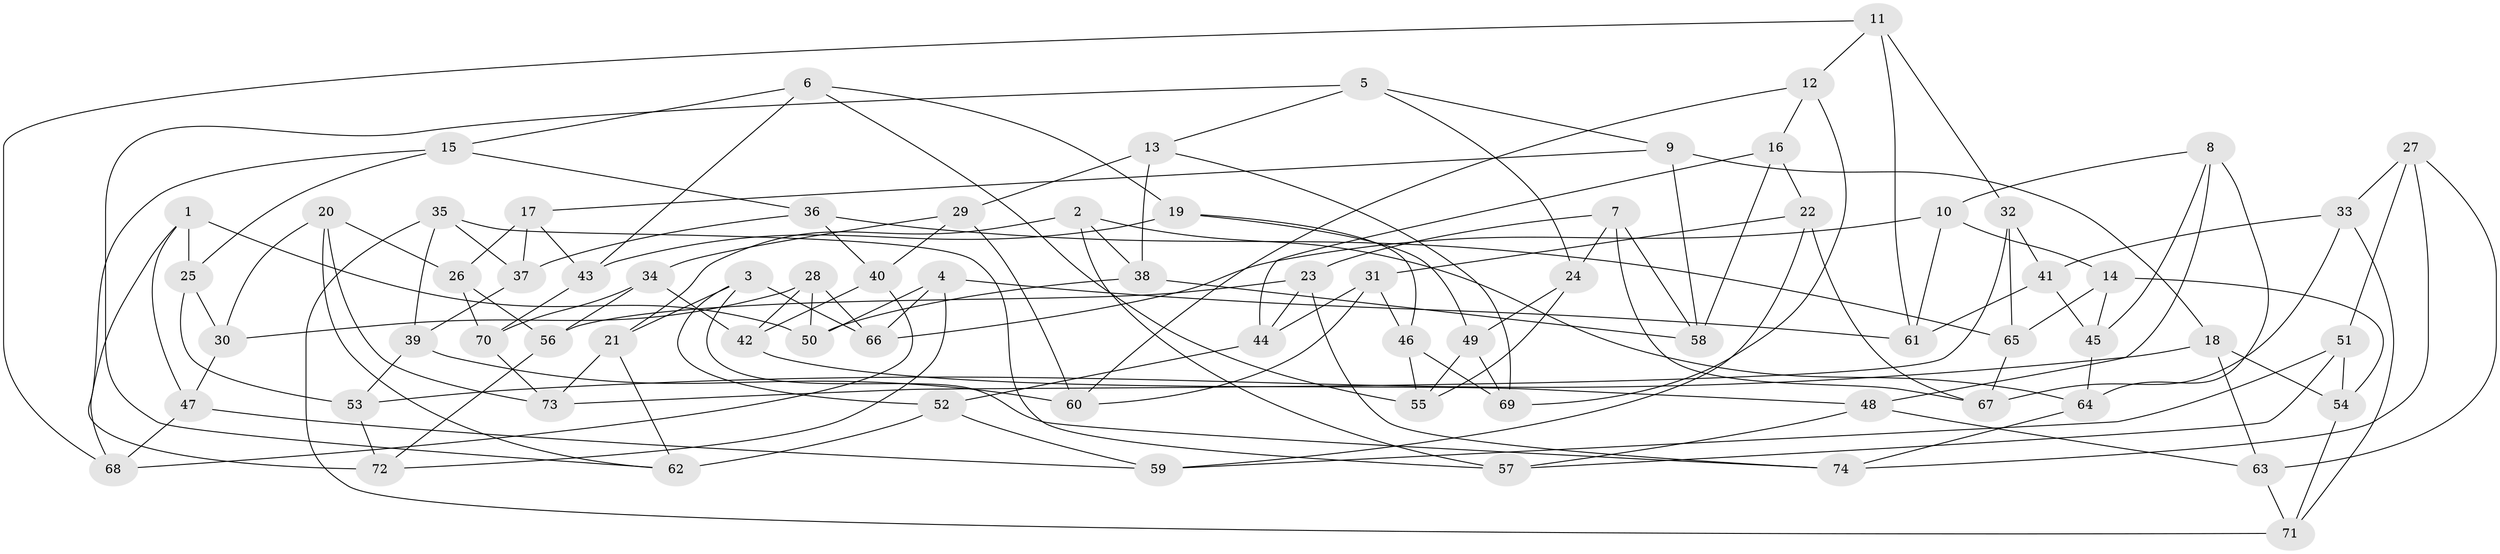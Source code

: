 // coarse degree distribution, {4: 0.36666666666666664, 6: 0.2, 8: 0.03333333333333333, 5: 0.3, 7: 0.1}
// Generated by graph-tools (version 1.1) at 2025/38/03/04/25 23:38:15]
// undirected, 74 vertices, 148 edges
graph export_dot {
  node [color=gray90,style=filled];
  1;
  2;
  3;
  4;
  5;
  6;
  7;
  8;
  9;
  10;
  11;
  12;
  13;
  14;
  15;
  16;
  17;
  18;
  19;
  20;
  21;
  22;
  23;
  24;
  25;
  26;
  27;
  28;
  29;
  30;
  31;
  32;
  33;
  34;
  35;
  36;
  37;
  38;
  39;
  40;
  41;
  42;
  43;
  44;
  45;
  46;
  47;
  48;
  49;
  50;
  51;
  52;
  53;
  54;
  55;
  56;
  57;
  58;
  59;
  60;
  61;
  62;
  63;
  64;
  65;
  66;
  67;
  68;
  69;
  70;
  71;
  72;
  73;
  74;
  1 -- 47;
  1 -- 68;
  1 -- 25;
  1 -- 50;
  2 -- 21;
  2 -- 64;
  2 -- 57;
  2 -- 38;
  3 -- 66;
  3 -- 52;
  3 -- 74;
  3 -- 21;
  4 -- 66;
  4 -- 61;
  4 -- 72;
  4 -- 50;
  5 -- 9;
  5 -- 62;
  5 -- 24;
  5 -- 13;
  6 -- 43;
  6 -- 19;
  6 -- 55;
  6 -- 15;
  7 -- 23;
  7 -- 24;
  7 -- 58;
  7 -- 67;
  8 -- 64;
  8 -- 45;
  8 -- 48;
  8 -- 10;
  9 -- 58;
  9 -- 18;
  9 -- 17;
  10 -- 66;
  10 -- 14;
  10 -- 61;
  11 -- 68;
  11 -- 12;
  11 -- 61;
  11 -- 32;
  12 -- 60;
  12 -- 16;
  12 -- 69;
  13 -- 69;
  13 -- 29;
  13 -- 38;
  14 -- 65;
  14 -- 45;
  14 -- 54;
  15 -- 72;
  15 -- 25;
  15 -- 36;
  16 -- 44;
  16 -- 22;
  16 -- 58;
  17 -- 43;
  17 -- 37;
  17 -- 26;
  18 -- 53;
  18 -- 63;
  18 -- 54;
  19 -- 43;
  19 -- 49;
  19 -- 46;
  20 -- 73;
  20 -- 26;
  20 -- 30;
  20 -- 62;
  21 -- 73;
  21 -- 62;
  22 -- 67;
  22 -- 31;
  22 -- 59;
  23 -- 44;
  23 -- 56;
  23 -- 74;
  24 -- 49;
  24 -- 55;
  25 -- 53;
  25 -- 30;
  26 -- 70;
  26 -- 56;
  27 -- 63;
  27 -- 74;
  27 -- 33;
  27 -- 51;
  28 -- 66;
  28 -- 50;
  28 -- 42;
  28 -- 30;
  29 -- 34;
  29 -- 40;
  29 -- 60;
  30 -- 47;
  31 -- 44;
  31 -- 46;
  31 -- 60;
  32 -- 41;
  32 -- 65;
  32 -- 73;
  33 -- 67;
  33 -- 41;
  33 -- 71;
  34 -- 56;
  34 -- 42;
  34 -- 70;
  35 -- 39;
  35 -- 71;
  35 -- 37;
  35 -- 57;
  36 -- 37;
  36 -- 40;
  36 -- 65;
  37 -- 39;
  38 -- 50;
  38 -- 58;
  39 -- 60;
  39 -- 53;
  40 -- 68;
  40 -- 42;
  41 -- 45;
  41 -- 61;
  42 -- 48;
  43 -- 70;
  44 -- 52;
  45 -- 64;
  46 -- 69;
  46 -- 55;
  47 -- 68;
  47 -- 59;
  48 -- 63;
  48 -- 57;
  49 -- 55;
  49 -- 69;
  51 -- 57;
  51 -- 59;
  51 -- 54;
  52 -- 59;
  52 -- 62;
  53 -- 72;
  54 -- 71;
  56 -- 72;
  63 -- 71;
  64 -- 74;
  65 -- 67;
  70 -- 73;
}
